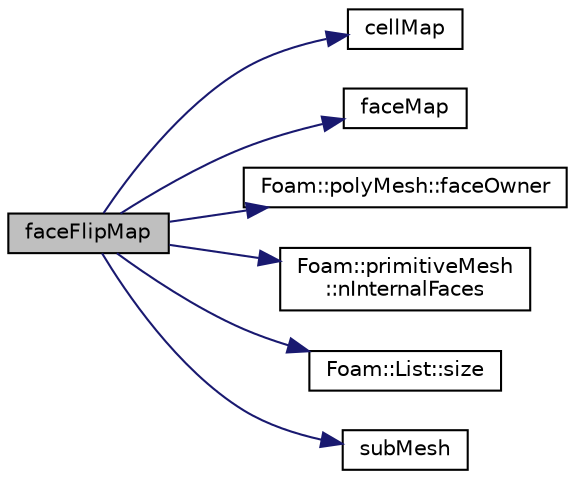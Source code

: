 digraph "faceFlipMap"
{
  bgcolor="transparent";
  edge [fontname="Helvetica",fontsize="10",labelfontname="Helvetica",labelfontsize="10"];
  node [fontname="Helvetica",fontsize="10",shape=record];
  rankdir="LR";
  Node2164 [label="faceFlipMap",height=0.2,width=0.4,color="black", fillcolor="grey75", style="filled", fontcolor="black"];
  Node2164 -> Node2165 [color="midnightblue",fontsize="10",style="solid",fontname="Helvetica"];
  Node2165 [label="cellMap",height=0.2,width=0.4,color="black",URL="$a22201.html#aa3942ff9314208a66e6aa0cdcde4d530",tooltip="Return cell map. "];
  Node2164 -> Node2166 [color="midnightblue",fontsize="10",style="solid",fontname="Helvetica"];
  Node2166 [label="faceMap",height=0.2,width=0.4,color="black",URL="$a22201.html#a14fa815e4326f6d2a9d1a356991d3e60",tooltip="Return face map. "];
  Node2164 -> Node2167 [color="midnightblue",fontsize="10",style="solid",fontname="Helvetica"];
  Node2167 [label="Foam::polyMesh::faceOwner",height=0.2,width=0.4,color="black",URL="$a28565.html#a57752b49bfee23ca1944c3fb0493974f",tooltip="Return face owner. "];
  Node2164 -> Node2168 [color="midnightblue",fontsize="10",style="solid",fontname="Helvetica"];
  Node2168 [label="Foam::primitiveMesh\l::nInternalFaces",height=0.2,width=0.4,color="black",URL="$a28685.html#aa6c7965af1f30d16d9125deb981cbdb0"];
  Node2164 -> Node2169 [color="midnightblue",fontsize="10",style="solid",fontname="Helvetica"];
  Node2169 [label="Foam::List::size",height=0.2,width=0.4,color="black",URL="$a26833.html#a8a5f6fa29bd4b500caf186f60245b384",tooltip="Override size to be inconsistent with allocated storage. "];
  Node2164 -> Node2170 [color="midnightblue",fontsize="10",style="solid",fontname="Helvetica"];
  Node2170 [label="subMesh",height=0.2,width=0.4,color="black",URL="$a22201.html#a2c1fbfa502563d296bb4876e8afc8c00",tooltip="Return reference to subset mesh. "];
}
